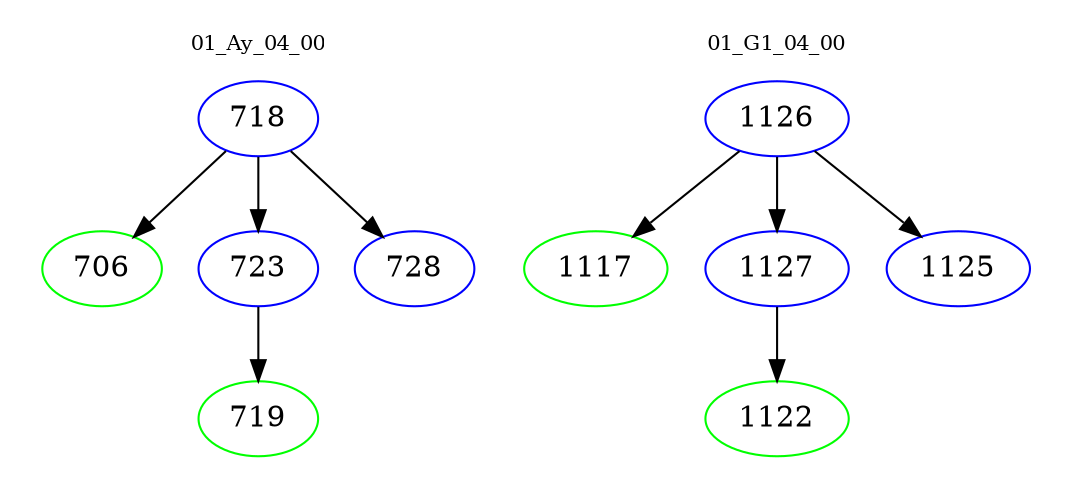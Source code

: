 digraph{
subgraph cluster_0 {
color = white
label = "01_Ay_04_00";
fontsize=10;
T0_718 [label="718", color="blue"]
T0_718 -> T0_706 [color="black"]
T0_706 [label="706", color="green"]
T0_718 -> T0_723 [color="black"]
T0_723 [label="723", color="blue"]
T0_723 -> T0_719 [color="black"]
T0_719 [label="719", color="green"]
T0_718 -> T0_728 [color="black"]
T0_728 [label="728", color="blue"]
}
subgraph cluster_1 {
color = white
label = "01_G1_04_00";
fontsize=10;
T1_1126 [label="1126", color="blue"]
T1_1126 -> T1_1117 [color="black"]
T1_1117 [label="1117", color="green"]
T1_1126 -> T1_1127 [color="black"]
T1_1127 [label="1127", color="blue"]
T1_1127 -> T1_1122 [color="black"]
T1_1122 [label="1122", color="green"]
T1_1126 -> T1_1125 [color="black"]
T1_1125 [label="1125", color="blue"]
}
}
